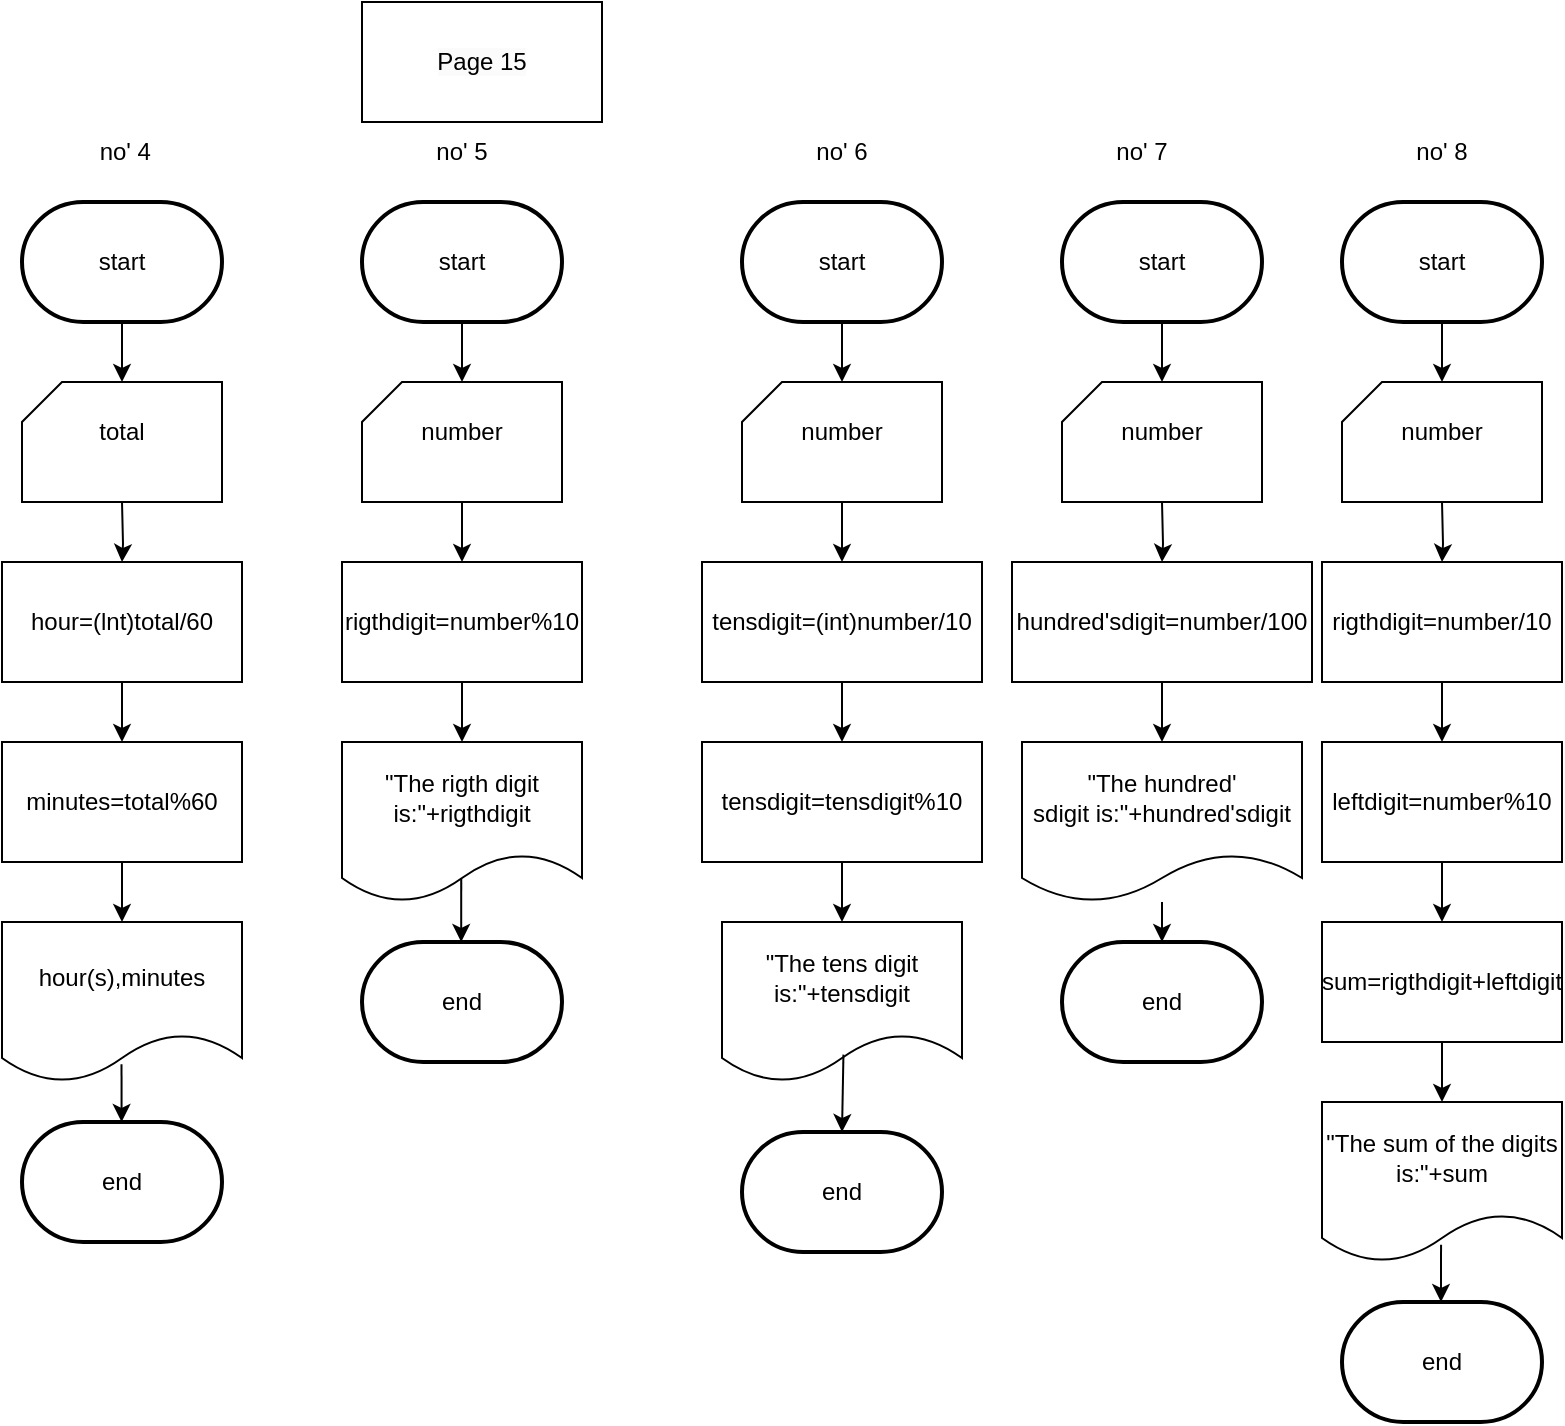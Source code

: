 <mxfile version="23.1.5" type="device" pages="6">
  <diagram name="‫עמוד-1‬" id="gSK7y3xk44y60k7ZnXll">
    <mxGraphModel dx="631" dy="436" grid="1" gridSize="10" guides="1" tooltips="1" connect="1" arrows="1" fold="1" page="1" pageScale="1" pageWidth="827" pageHeight="1169" math="0" shadow="0">
      <root>
        <mxCell id="0" />
        <mxCell id="1" parent="0" />
        <mxCell id="UC6PQEiXOxmdGx2X9BK4-1" value="start" style="strokeWidth=2;html=1;shape=mxgraph.flowchart.terminator;whiteSpace=wrap;" parent="1" vertex="1">
          <mxGeometry x="40" y="120" width="100" height="60" as="geometry" />
        </mxCell>
        <mxCell id="UC6PQEiXOxmdGx2X9BK4-2" value="" style="verticalLabelPosition=bottom;verticalAlign=top;html=1;shape=card;whiteSpace=wrap;size=20;arcSize=12;" parent="1" vertex="1">
          <mxGeometry x="40" y="210" width="100" height="60" as="geometry" />
        </mxCell>
        <mxCell id="UC6PQEiXOxmdGx2X9BK4-25" value="" style="edgeStyle=orthogonalEdgeStyle;rounded=0;orthogonalLoop=1;jettySize=auto;html=1;" parent="1" target="UC6PQEiXOxmdGx2X9BK4-5" edge="1">
          <mxGeometry relative="1" as="geometry">
            <mxPoint x="90" y="270" as="sourcePoint" />
          </mxGeometry>
        </mxCell>
        <mxCell id="UC6PQEiXOxmdGx2X9BK4-3" value="total" style="text;html=1;align=center;verticalAlign=middle;whiteSpace=wrap;rounded=0;" parent="1" vertex="1">
          <mxGeometry x="60" y="220" width="60" height="30" as="geometry" />
        </mxCell>
        <mxCell id="UC6PQEiXOxmdGx2X9BK4-4" style="edgeStyle=orthogonalEdgeStyle;rounded=0;orthogonalLoop=1;jettySize=auto;html=1;exitX=0.5;exitY=1;exitDx=0;exitDy=0;exitPerimeter=0;entryX=0.5;entryY=0;entryDx=0;entryDy=0;entryPerimeter=0;" parent="1" source="UC6PQEiXOxmdGx2X9BK4-1" target="UC6PQEiXOxmdGx2X9BK4-2" edge="1">
          <mxGeometry relative="1" as="geometry" />
        </mxCell>
        <mxCell id="UC6PQEiXOxmdGx2X9BK4-7" value="" style="edgeStyle=orthogonalEdgeStyle;rounded=0;orthogonalLoop=1;jettySize=auto;html=1;" parent="1" source="UC6PQEiXOxmdGx2X9BK4-5" target="UC6PQEiXOxmdGx2X9BK4-6" edge="1">
          <mxGeometry relative="1" as="geometry" />
        </mxCell>
        <mxCell id="UC6PQEiXOxmdGx2X9BK4-5" value="hour=(lnt)total/60" style="rounded=0;whiteSpace=wrap;html=1;" parent="1" vertex="1">
          <mxGeometry x="30" y="300" width="120" height="60" as="geometry" />
        </mxCell>
        <mxCell id="UC6PQEiXOxmdGx2X9BK4-9" value="" style="edgeStyle=orthogonalEdgeStyle;rounded=0;orthogonalLoop=1;jettySize=auto;html=1;" parent="1" source="UC6PQEiXOxmdGx2X9BK4-6" target="UC6PQEiXOxmdGx2X9BK4-8" edge="1">
          <mxGeometry relative="1" as="geometry" />
        </mxCell>
        <mxCell id="UC6PQEiXOxmdGx2X9BK4-6" value="minutes=total%60" style="whiteSpace=wrap;html=1;rounded=0;" parent="1" vertex="1">
          <mxGeometry x="30" y="390" width="120" height="60" as="geometry" />
        </mxCell>
        <mxCell id="UC6PQEiXOxmdGx2X9BK4-11" value="" style="edgeStyle=orthogonalEdgeStyle;rounded=0;orthogonalLoop=1;jettySize=auto;html=1;exitX=0.498;exitY=0.889;exitDx=0;exitDy=0;exitPerimeter=0;" parent="1" source="UC6PQEiXOxmdGx2X9BK4-8" target="UC6PQEiXOxmdGx2X9BK4-10" edge="1">
          <mxGeometry relative="1" as="geometry">
            <mxPoint x="90" y="560" as="sourcePoint" />
          </mxGeometry>
        </mxCell>
        <mxCell id="UC6PQEiXOxmdGx2X9BK4-8" value="hour(s),minutes" style="shape=document;whiteSpace=wrap;html=1;boundedLbl=1;rounded=0;" parent="1" vertex="1">
          <mxGeometry x="30" y="480" width="120" height="80" as="geometry" />
        </mxCell>
        <mxCell id="UC6PQEiXOxmdGx2X9BK4-10" value="end" style="strokeWidth=2;html=1;shape=mxgraph.flowchart.terminator;whiteSpace=wrap;" parent="1" vertex="1">
          <mxGeometry x="40" y="580" width="100" height="60" as="geometry" />
        </mxCell>
        <mxCell id="UC6PQEiXOxmdGx2X9BK4-13" style="edgeStyle=orthogonalEdgeStyle;rounded=0;orthogonalLoop=1;jettySize=auto;html=1;exitX=1;exitY=0.5;exitDx=0;exitDy=0;" parent="1" source="UC6PQEiXOxmdGx2X9BK4-12" edge="1">
          <mxGeometry relative="1" as="geometry">
            <mxPoint x="140" y="95" as="targetPoint" />
          </mxGeometry>
        </mxCell>
        <mxCell id="UC6PQEiXOxmdGx2X9BK4-12" value="&amp;nbsp;no&#39; 4" style="text;html=1;align=center;verticalAlign=middle;whiteSpace=wrap;rounded=0;" parent="1" vertex="1">
          <mxGeometry x="40" y="80" width="100" height="30" as="geometry" />
        </mxCell>
        <mxCell id="UC6PQEiXOxmdGx2X9BK4-15" value="" style="whiteSpace=wrap;html=1;" parent="1" vertex="1">
          <mxGeometry x="210" y="20" width="120" height="60" as="geometry" />
        </mxCell>
        <mxCell id="UC6PQEiXOxmdGx2X9BK4-17" value="&lt;br&gt;&lt;span style=&quot;color: rgb(0, 0, 0); font-family: Helvetica; font-size: 12px; font-style: normal; font-variant-ligatures: normal; font-variant-caps: normal; font-weight: 400; letter-spacing: normal; orphans: 2; text-align: center; text-indent: 0px; text-transform: none; widows: 2; word-spacing: 0px; -webkit-text-stroke-width: 0px; background-color: rgb(251, 251, 251); text-decoration-thickness: initial; text-decoration-style: initial; text-decoration-color: initial; float: none; display: inline !important;&quot;&gt;Page 15&lt;/span&gt;&lt;div&gt;&lt;br&gt;&lt;/div&gt;" style="text;html=1;align=center;verticalAlign=middle;whiteSpace=wrap;rounded=0;" parent="1" vertex="1">
          <mxGeometry x="240" y="35" width="60" height="30" as="geometry" />
        </mxCell>
        <mxCell id="UC6PQEiXOxmdGx2X9BK4-23" value="" style="edgeStyle=orthogonalEdgeStyle;rounded=0;orthogonalLoop=1;jettySize=auto;html=1;" parent="1" source="UC6PQEiXOxmdGx2X9BK4-18" target="UC6PQEiXOxmdGx2X9BK4-21" edge="1">
          <mxGeometry relative="1" as="geometry" />
        </mxCell>
        <mxCell id="UC6PQEiXOxmdGx2X9BK4-18" value="start" style="strokeWidth=2;html=1;shape=mxgraph.flowchart.terminator;whiteSpace=wrap;" parent="1" vertex="1">
          <mxGeometry x="210" y="120" width="100" height="60" as="geometry" />
        </mxCell>
        <mxCell id="UC6PQEiXOxmdGx2X9BK4-19" value="no&#39; 5" style="text;html=1;align=center;verticalAlign=middle;whiteSpace=wrap;rounded=0;" parent="1" vertex="1">
          <mxGeometry x="230" y="80" width="60" height="30" as="geometry" />
        </mxCell>
        <mxCell id="UC6PQEiXOxmdGx2X9BK4-35" value="" style="edgeStyle=orthogonalEdgeStyle;rounded=0;orthogonalLoop=1;jettySize=auto;html=1;" parent="1" source="UC6PQEiXOxmdGx2X9BK4-21" target="UC6PQEiXOxmdGx2X9BK4-26" edge="1">
          <mxGeometry relative="1" as="geometry" />
        </mxCell>
        <mxCell id="UC6PQEiXOxmdGx2X9BK4-21" value="" style="verticalLabelPosition=bottom;verticalAlign=top;html=1;shape=card;whiteSpace=wrap;size=20;arcSize=12;" parent="1" vertex="1">
          <mxGeometry x="210" y="210" width="100" height="60" as="geometry" />
        </mxCell>
        <mxCell id="UC6PQEiXOxmdGx2X9BK4-24" value="number" style="text;html=1;align=center;verticalAlign=middle;whiteSpace=wrap;rounded=0;" parent="1" vertex="1">
          <mxGeometry x="230" y="220" width="60" height="30" as="geometry" />
        </mxCell>
        <mxCell id="UC6PQEiXOxmdGx2X9BK4-28" value="" style="edgeStyle=orthogonalEdgeStyle;rounded=0;orthogonalLoop=1;jettySize=auto;html=1;" parent="1" source="UC6PQEiXOxmdGx2X9BK4-26" target="UC6PQEiXOxmdGx2X9BK4-27" edge="1">
          <mxGeometry relative="1" as="geometry" />
        </mxCell>
        <mxCell id="UC6PQEiXOxmdGx2X9BK4-26" value="rigthdigit=number%10" style="rounded=0;whiteSpace=wrap;html=1;" parent="1" vertex="1">
          <mxGeometry x="200" y="300" width="120" height="60" as="geometry" />
        </mxCell>
        <mxCell id="UC6PQEiXOxmdGx2X9BK4-30" value="" style="edgeStyle=orthogonalEdgeStyle;rounded=0;orthogonalLoop=1;jettySize=auto;html=1;exitX=0.497;exitY=0.928;exitDx=0;exitDy=0;exitPerimeter=0;" parent="1" source="UC6PQEiXOxmdGx2X9BK4-27" target="UC6PQEiXOxmdGx2X9BK4-29" edge="1">
          <mxGeometry relative="1" as="geometry">
            <Array as="points">
              <mxPoint x="260" y="450" />
              <mxPoint x="260" y="450" />
            </Array>
          </mxGeometry>
        </mxCell>
        <mxCell id="UC6PQEiXOxmdGx2X9BK4-27" value="&quot;The rigth digit is:&quot;+rigthdigit" style="shape=document;whiteSpace=wrap;html=1;boundedLbl=1;rounded=0;" parent="1" vertex="1">
          <mxGeometry x="200" y="390" width="120" height="80" as="geometry" />
        </mxCell>
        <mxCell id="UC6PQEiXOxmdGx2X9BK4-29" value="end" style="strokeWidth=2;html=1;shape=mxgraph.flowchart.terminator;whiteSpace=wrap;" parent="1" vertex="1">
          <mxGeometry x="210" y="490" width="100" height="60" as="geometry" />
        </mxCell>
        <mxCell id="UC6PQEiXOxmdGx2X9BK4-31" value="no&#39; 6" style="text;html=1;align=center;verticalAlign=middle;whiteSpace=wrap;rounded=0;" parent="1" vertex="1">
          <mxGeometry x="420" y="80" width="60" height="30" as="geometry" />
        </mxCell>
        <mxCell id="UC6PQEiXOxmdGx2X9BK4-50" value="" style="edgeStyle=orthogonalEdgeStyle;rounded=0;orthogonalLoop=1;jettySize=auto;html=1;entryX=0.5;entryY=0;entryDx=0;entryDy=0;entryPerimeter=0;" parent="1" source="UC6PQEiXOxmdGx2X9BK4-32" target="UC6PQEiXOxmdGx2X9BK4-33" edge="1">
          <mxGeometry relative="1" as="geometry" />
        </mxCell>
        <mxCell id="UC6PQEiXOxmdGx2X9BK4-32" value="start" style="strokeWidth=2;html=1;shape=mxgraph.flowchart.terminator;whiteSpace=wrap;" parent="1" vertex="1">
          <mxGeometry x="400" y="120" width="100" height="60" as="geometry" />
        </mxCell>
        <mxCell id="UC6PQEiXOxmdGx2X9BK4-33" value="" style="verticalLabelPosition=bottom;verticalAlign=top;html=1;shape=card;whiteSpace=wrap;size=20;arcSize=12;" parent="1" vertex="1">
          <mxGeometry x="400" y="210" width="100" height="60" as="geometry" />
        </mxCell>
        <mxCell id="UC6PQEiXOxmdGx2X9BK4-34" value="number" style="text;html=1;align=center;verticalAlign=middle;whiteSpace=wrap;rounded=0;" parent="1" vertex="1">
          <mxGeometry x="420" y="220" width="60" height="30" as="geometry" />
        </mxCell>
        <mxCell id="UC6PQEiXOxmdGx2X9BK4-48" value="" style="edgeStyle=orthogonalEdgeStyle;rounded=0;orthogonalLoop=1;jettySize=auto;html=1;" parent="1" source="UC6PQEiXOxmdGx2X9BK4-36" target="UC6PQEiXOxmdGx2X9BK4-47" edge="1">
          <mxGeometry relative="1" as="geometry" />
        </mxCell>
        <mxCell id="UC6PQEiXOxmdGx2X9BK4-36" value="tensdigit=(int)number/10" style="rounded=0;whiteSpace=wrap;html=1;" parent="1" vertex="1">
          <mxGeometry x="380" y="300" width="140" height="60" as="geometry" />
        </mxCell>
        <mxCell id="UC6PQEiXOxmdGx2X9BK4-38" value="&quot;The tens digit is:&quot;+tensdigit" style="shape=document;whiteSpace=wrap;html=1;boundedLbl=1;" parent="1" vertex="1">
          <mxGeometry x="390" y="480" width="120" height="80" as="geometry" />
        </mxCell>
        <mxCell id="UC6PQEiXOxmdGx2X9BK4-39" value="end" style="strokeWidth=2;html=1;shape=mxgraph.flowchart.terminator;whiteSpace=wrap;" parent="1" vertex="1">
          <mxGeometry x="400" y="585" width="100" height="60" as="geometry" />
        </mxCell>
        <mxCell id="UC6PQEiXOxmdGx2X9BK4-45" value="" style="endArrow=classic;html=1;rounded=0;" parent="1" source="UC6PQEiXOxmdGx2X9BK4-33" target="UC6PQEiXOxmdGx2X9BK4-36" edge="1">
          <mxGeometry width="50" height="50" relative="1" as="geometry">
            <mxPoint x="420" y="360" as="sourcePoint" />
            <mxPoint x="470" y="310" as="targetPoint" />
          </mxGeometry>
        </mxCell>
        <mxCell id="UC6PQEiXOxmdGx2X9BK4-60" value="" style="edgeStyle=orthogonalEdgeStyle;rounded=0;orthogonalLoop=1;jettySize=auto;html=1;" parent="1" source="UC6PQEiXOxmdGx2X9BK4-47" target="UC6PQEiXOxmdGx2X9BK4-38" edge="1">
          <mxGeometry relative="1" as="geometry" />
        </mxCell>
        <mxCell id="UC6PQEiXOxmdGx2X9BK4-47" value="tensdigit=tensdigit%10" style="rounded=0;whiteSpace=wrap;html=1;" parent="1" vertex="1">
          <mxGeometry x="380" y="390" width="140" height="60" as="geometry" />
        </mxCell>
        <mxCell id="UC6PQEiXOxmdGx2X9BK4-49" value="no&#39; 7" style="text;html=1;align=center;verticalAlign=middle;whiteSpace=wrap;rounded=0;" parent="1" vertex="1">
          <mxGeometry x="570" y="80" width="60" height="30" as="geometry" />
        </mxCell>
        <mxCell id="UC6PQEiXOxmdGx2X9BK4-53" value="" style="edgeStyle=orthogonalEdgeStyle;rounded=0;orthogonalLoop=1;jettySize=auto;html=1;" parent="1" source="UC6PQEiXOxmdGx2X9BK4-51" target="UC6PQEiXOxmdGx2X9BK4-52" edge="1">
          <mxGeometry relative="1" as="geometry" />
        </mxCell>
        <mxCell id="UC6PQEiXOxmdGx2X9BK4-51" value="start" style="strokeWidth=2;html=1;shape=mxgraph.flowchart.terminator;whiteSpace=wrap;" parent="1" vertex="1">
          <mxGeometry x="560" y="120" width="100" height="60" as="geometry" />
        </mxCell>
        <mxCell id="UC6PQEiXOxmdGx2X9BK4-52" value="" style="verticalLabelPosition=bottom;verticalAlign=top;html=1;shape=card;whiteSpace=wrap;size=20;arcSize=12;" parent="1" vertex="1">
          <mxGeometry x="560" y="210" width="100" height="60" as="geometry" />
        </mxCell>
        <mxCell id="UC6PQEiXOxmdGx2X9BK4-56" value="" style="edgeStyle=orthogonalEdgeStyle;rounded=0;orthogonalLoop=1;jettySize=auto;html=1;" parent="1" target="UC6PQEiXOxmdGx2X9BK4-55" edge="1">
          <mxGeometry relative="1" as="geometry">
            <mxPoint x="610" y="270" as="sourcePoint" />
          </mxGeometry>
        </mxCell>
        <mxCell id="UC6PQEiXOxmdGx2X9BK4-54" value="number" style="text;html=1;align=center;verticalAlign=middle;whiteSpace=wrap;rounded=0;" parent="1" vertex="1">
          <mxGeometry x="580" y="220" width="60" height="30" as="geometry" />
        </mxCell>
        <mxCell id="UC6PQEiXOxmdGx2X9BK4-68" value="" style="edgeStyle=orthogonalEdgeStyle;rounded=0;orthogonalLoop=1;jettySize=auto;html=1;" parent="1" source="UC6PQEiXOxmdGx2X9BK4-55" target="UC6PQEiXOxmdGx2X9BK4-61" edge="1">
          <mxGeometry relative="1" as="geometry" />
        </mxCell>
        <mxCell id="UC6PQEiXOxmdGx2X9BK4-55" value="hundred&#39;sdigit=number/100" style="rounded=0;whiteSpace=wrap;html=1;" parent="1" vertex="1">
          <mxGeometry x="535" y="300" width="150" height="60" as="geometry" />
        </mxCell>
        <mxCell id="UC6PQEiXOxmdGx2X9BK4-61" value="&quot;The hundred&#39; sdigit&amp;nbsp;is:&quot;+hundred&#39;sdigit" style="shape=document;whiteSpace=wrap;html=1;boundedLbl=1;" parent="1" vertex="1">
          <mxGeometry x="540" y="390" width="140" height="80" as="geometry" />
        </mxCell>
        <mxCell id="UC6PQEiXOxmdGx2X9BK4-65" value="" style="endArrow=classic;html=1;rounded=0;entryX=0.5;entryY=0;entryDx=0;entryDy=0;entryPerimeter=0;exitX=0.506;exitY=0.829;exitDx=0;exitDy=0;exitPerimeter=0;" parent="1" source="UC6PQEiXOxmdGx2X9BK4-38" target="UC6PQEiXOxmdGx2X9BK4-39" edge="1">
          <mxGeometry width="50" height="50" relative="1" as="geometry">
            <mxPoint x="420" y="450" as="sourcePoint" />
            <mxPoint x="470" y="400" as="targetPoint" />
          </mxGeometry>
        </mxCell>
        <mxCell id="UC6PQEiXOxmdGx2X9BK4-67" value="" style="endArrow=classic;html=1;rounded=0;" parent="1" target="UC6PQEiXOxmdGx2X9BK4-64" edge="1">
          <mxGeometry width="50" height="50" relative="1" as="geometry">
            <mxPoint x="610" y="470" as="sourcePoint" />
            <mxPoint x="618" y="590" as="targetPoint" />
          </mxGeometry>
        </mxCell>
        <mxCell id="UC6PQEiXOxmdGx2X9BK4-64" value="end" style="strokeWidth=2;html=1;shape=mxgraph.flowchart.terminator;whiteSpace=wrap;" parent="1" vertex="1">
          <mxGeometry x="560" y="490" width="100" height="60" as="geometry" />
        </mxCell>
        <mxCell id="UC6PQEiXOxmdGx2X9BK4-69" value="no&#39; 8" style="text;html=1;align=center;verticalAlign=middle;whiteSpace=wrap;rounded=0;" parent="1" vertex="1">
          <mxGeometry x="720" y="80" width="60" height="30" as="geometry" />
        </mxCell>
        <mxCell id="UC6PQEiXOxmdGx2X9BK4-72" value="" style="edgeStyle=orthogonalEdgeStyle;rounded=0;orthogonalLoop=1;jettySize=auto;html=1;" parent="1" source="UC6PQEiXOxmdGx2X9BK4-70" target="UC6PQEiXOxmdGx2X9BK4-71" edge="1">
          <mxGeometry relative="1" as="geometry" />
        </mxCell>
        <mxCell id="UC6PQEiXOxmdGx2X9BK4-70" value="start" style="strokeWidth=2;html=1;shape=mxgraph.flowchart.terminator;whiteSpace=wrap;" parent="1" vertex="1">
          <mxGeometry x="700" y="120" width="100" height="60" as="geometry" />
        </mxCell>
        <mxCell id="UC6PQEiXOxmdGx2X9BK4-71" value="" style="verticalLabelPosition=bottom;verticalAlign=top;html=1;shape=card;whiteSpace=wrap;size=20;arcSize=12;" parent="1" vertex="1">
          <mxGeometry x="700" y="210" width="100" height="60" as="geometry" />
        </mxCell>
        <mxCell id="UC6PQEiXOxmdGx2X9BK4-76" value="" style="edgeStyle=orthogonalEdgeStyle;rounded=0;orthogonalLoop=1;jettySize=auto;html=1;" parent="1" target="UC6PQEiXOxmdGx2X9BK4-75" edge="1">
          <mxGeometry relative="1" as="geometry">
            <mxPoint x="750" y="270" as="sourcePoint" />
          </mxGeometry>
        </mxCell>
        <mxCell id="UC6PQEiXOxmdGx2X9BK4-74" value="number" style="text;html=1;align=center;verticalAlign=middle;whiteSpace=wrap;rounded=0;" parent="1" vertex="1">
          <mxGeometry x="720" y="220" width="60" height="30" as="geometry" />
        </mxCell>
        <mxCell id="UC6PQEiXOxmdGx2X9BK4-79" value="" style="edgeStyle=orthogonalEdgeStyle;rounded=0;orthogonalLoop=1;jettySize=auto;html=1;" parent="1" source="UC6PQEiXOxmdGx2X9BK4-75" target="UC6PQEiXOxmdGx2X9BK4-78" edge="1">
          <mxGeometry relative="1" as="geometry" />
        </mxCell>
        <mxCell id="UC6PQEiXOxmdGx2X9BK4-75" value="rigthdigit=number/10" style="rounded=0;whiteSpace=wrap;html=1;" parent="1" vertex="1">
          <mxGeometry x="690" y="300" width="120" height="60" as="geometry" />
        </mxCell>
        <mxCell id="UC6PQEiXOxmdGx2X9BK4-83" value="" style="edgeStyle=orthogonalEdgeStyle;rounded=0;orthogonalLoop=1;jettySize=auto;html=1;" parent="1" source="UC6PQEiXOxmdGx2X9BK4-78" target="UC6PQEiXOxmdGx2X9BK4-82" edge="1">
          <mxGeometry relative="1" as="geometry" />
        </mxCell>
        <mxCell id="UC6PQEiXOxmdGx2X9BK4-78" value="leftdigit=number%10" style="rounded=0;whiteSpace=wrap;html=1;" parent="1" vertex="1">
          <mxGeometry x="690" y="390" width="120" height="60" as="geometry" />
        </mxCell>
        <mxCell id="UC6PQEiXOxmdGx2X9BK4-90" value="" style="edgeStyle=orthogonalEdgeStyle;rounded=0;orthogonalLoop=1;jettySize=auto;html=1;" parent="1" source="UC6PQEiXOxmdGx2X9BK4-82" target="UC6PQEiXOxmdGx2X9BK4-84" edge="1">
          <mxGeometry relative="1" as="geometry" />
        </mxCell>
        <mxCell id="UC6PQEiXOxmdGx2X9BK4-82" value="sum=rigthdigit+leftdigit" style="rounded=0;whiteSpace=wrap;html=1;" parent="1" vertex="1">
          <mxGeometry x="690" y="480" width="120" height="60" as="geometry" />
        </mxCell>
        <mxCell id="UC6PQEiXOxmdGx2X9BK4-89" value="" style="edgeStyle=orthogonalEdgeStyle;rounded=0;orthogonalLoop=1;jettySize=auto;html=1;exitX=0.496;exitY=0.892;exitDx=0;exitDy=0;exitPerimeter=0;" parent="1" source="UC6PQEiXOxmdGx2X9BK4-84" target="UC6PQEiXOxmdGx2X9BK4-85" edge="1">
          <mxGeometry relative="1" as="geometry" />
        </mxCell>
        <mxCell id="UC6PQEiXOxmdGx2X9BK4-84" value="&quot;The sum of the digits is:&quot;+sum" style="shape=document;whiteSpace=wrap;html=1;boundedLbl=1;" parent="1" vertex="1">
          <mxGeometry x="690" y="570" width="120" height="80" as="geometry" />
        </mxCell>
        <mxCell id="UC6PQEiXOxmdGx2X9BK4-85" value="end" style="strokeWidth=2;html=1;shape=mxgraph.flowchart.terminator;whiteSpace=wrap;" parent="1" vertex="1">
          <mxGeometry x="700" y="670" width="100" height="60" as="geometry" />
        </mxCell>
      </root>
    </mxGraphModel>
  </diagram>
  <diagram id="cO22FD-T9TRAKuSyPNIp" name="‫עמוד-2‬">
    <mxGraphModel dx="631" dy="436" grid="1" gridSize="10" guides="1" tooltips="1" connect="1" arrows="1" fold="1" page="1" pageScale="1" pageWidth="827" pageHeight="1169" math="0" shadow="0">
      <root>
        <mxCell id="0" />
        <mxCell id="1" parent="0" />
        <mxCell id="a1W82pjM2nbJZy1FHBOn-1" value="Page 18" style="text;html=1;align=center;verticalAlign=middle;whiteSpace=wrap;rounded=0;" parent="1" vertex="1">
          <mxGeometry x="414" y="20" width="60" height="30" as="geometry" />
        </mxCell>
        <mxCell id="a1W82pjM2nbJZy1FHBOn-2" value="no&#39; 4" style="text;html=1;align=center;verticalAlign=middle;whiteSpace=wrap;rounded=0;" parent="1" vertex="1">
          <mxGeometry x="290" y="60" width="60" height="30" as="geometry" />
        </mxCell>
        <mxCell id="a1W82pjM2nbJZy1FHBOn-3" value="start" style="strokeWidth=2;html=1;shape=mxgraph.flowchart.terminator;whiteSpace=wrap;" parent="1" vertex="1">
          <mxGeometry x="270" y="100" width="100" height="60" as="geometry" />
        </mxCell>
        <mxCell id="a1W82pjM2nbJZy1FHBOn-4" value="" style="verticalLabelPosition=bottom;verticalAlign=top;html=1;shape=card;whiteSpace=wrap;size=20;arcSize=12;" parent="1" vertex="1">
          <mxGeometry x="270" y="180" width="100" height="60" as="geometry" />
        </mxCell>
        <mxCell id="a1W82pjM2nbJZy1FHBOn-29" value="" style="edgeStyle=orthogonalEdgeStyle;rounded=0;orthogonalLoop=1;jettySize=auto;html=1;" parent="1" source="a1W82pjM2nbJZy1FHBOn-5" target="a1W82pjM2nbJZy1FHBOn-6" edge="1">
          <mxGeometry relative="1" as="geometry" />
        </mxCell>
        <mxCell id="a1W82pjM2nbJZy1FHBOn-5" value="num1,num2" style="text;html=1;align=center;verticalAlign=middle;whiteSpace=wrap;rounded=0;" parent="1" vertex="1">
          <mxGeometry x="290" y="200" width="60" height="30" as="geometry" />
        </mxCell>
        <mxCell id="a1W82pjM2nbJZy1FHBOn-6" value="num1%num2==0" style="strokeWidth=2;html=1;shape=mxgraph.flowchart.decision;whiteSpace=wrap;" parent="1" vertex="1">
          <mxGeometry x="270" y="260" width="100" height="100" as="geometry" />
        </mxCell>
        <mxCell id="a1W82pjM2nbJZy1FHBOn-8" value="num2%num1=0" style="strokeWidth=2;html=1;shape=mxgraph.flowchart.decision;whiteSpace=wrap;" parent="1" vertex="1">
          <mxGeometry x="270" y="520" width="100" height="100" as="geometry" />
        </mxCell>
        <mxCell id="a1W82pjM2nbJZy1FHBOn-9" value="&quot;The first number is completely divisible by the secound&quot;" style="shape=document;whiteSpace=wrap;html=1;boundedLbl=1;" parent="1" vertex="1">
          <mxGeometry x="150" y="350" width="120" height="80" as="geometry" />
        </mxCell>
        <mxCell id="a1W82pjM2nbJZy1FHBOn-10" value="&quot;The secound number is completely divisible by the first&quot;" style="shape=document;whiteSpace=wrap;html=1;boundedLbl=1;" parent="1" vertex="1">
          <mxGeometry x="150" y="620" width="120" height="80" as="geometry" />
        </mxCell>
        <mxCell id="a1W82pjM2nbJZy1FHBOn-21" value="end" style="strokeWidth=2;html=1;shape=mxgraph.flowchart.terminator;whiteSpace=wrap;" parent="1" vertex="1">
          <mxGeometry x="270" y="780" width="100" height="60" as="geometry" />
        </mxCell>
        <mxCell id="a1W82pjM2nbJZy1FHBOn-27" value="" style="endArrow=classic;html=1;rounded=0;exitX=0;exitY=0.5;exitDx=0;exitDy=0;exitPerimeter=0;entryX=0.5;entryY=0;entryDx=0;entryDy=0;" parent="1" source="a1W82pjM2nbJZy1FHBOn-6" target="a1W82pjM2nbJZy1FHBOn-9" edge="1">
          <mxGeometry width="50" height="50" relative="1" as="geometry">
            <mxPoint x="330" y="500" as="sourcePoint" />
            <mxPoint x="380" y="450" as="targetPoint" />
            <Array as="points">
              <mxPoint x="210" y="310" />
            </Array>
          </mxGeometry>
        </mxCell>
        <mxCell id="a1W82pjM2nbJZy1FHBOn-28" value="" style="endArrow=classic;html=1;rounded=0;exitX=0.5;exitY=1;exitDx=0;exitDy=0;exitPerimeter=0;entryX=0.5;entryY=0;entryDx=0;entryDy=0;entryPerimeter=0;" parent="1" source="a1W82pjM2nbJZy1FHBOn-3" target="a1W82pjM2nbJZy1FHBOn-4" edge="1">
          <mxGeometry width="50" height="50" relative="1" as="geometry">
            <mxPoint x="330" y="330" as="sourcePoint" />
            <mxPoint x="380" y="280" as="targetPoint" />
          </mxGeometry>
        </mxCell>
        <mxCell id="a1W82pjM2nbJZy1FHBOn-37" value="" style="edgeStyle=orthogonalEdgeStyle;rounded=0;orthogonalLoop=1;jettySize=auto;html=1;" parent="1" source="a1W82pjM2nbJZy1FHBOn-34" target="a1W82pjM2nbJZy1FHBOn-8" edge="1">
          <mxGeometry relative="1" as="geometry" />
        </mxCell>
        <mxCell id="a1W82pjM2nbJZy1FHBOn-34" value="" style="verticalLabelPosition=bottom;verticalAlign=top;html=1;shape=mxgraph.flowchart.on-page_reference;" parent="1" vertex="1">
          <mxGeometry x="305" y="470" width="30" height="30" as="geometry" />
        </mxCell>
        <mxCell id="a1W82pjM2nbJZy1FHBOn-35" value="" style="endArrow=classic;html=1;rounded=0;exitX=0.517;exitY=0.845;exitDx=0;exitDy=0;exitPerimeter=0;entryX=0;entryY=0.5;entryDx=0;entryDy=0;entryPerimeter=0;" parent="1" source="a1W82pjM2nbJZy1FHBOn-9" target="a1W82pjM2nbJZy1FHBOn-34" edge="1">
          <mxGeometry width="50" height="50" relative="1" as="geometry">
            <mxPoint x="330" y="520" as="sourcePoint" />
            <mxPoint x="380" y="470" as="targetPoint" />
            <Array as="points">
              <mxPoint x="212" y="485" />
            </Array>
          </mxGeometry>
        </mxCell>
        <mxCell id="a1W82pjM2nbJZy1FHBOn-39" value="" style="endArrow=classic;html=1;rounded=0;exitX=0;exitY=0.5;exitDx=0;exitDy=0;exitPerimeter=0;entryX=0.5;entryY=0;entryDx=0;entryDy=0;" parent="1" source="a1W82pjM2nbJZy1FHBOn-8" target="a1W82pjM2nbJZy1FHBOn-10" edge="1">
          <mxGeometry width="50" height="50" relative="1" as="geometry">
            <mxPoint x="330" y="590" as="sourcePoint" />
            <mxPoint x="380" y="540" as="targetPoint" />
            <Array as="points">
              <mxPoint x="210" y="570" />
            </Array>
          </mxGeometry>
        </mxCell>
        <mxCell id="a1W82pjM2nbJZy1FHBOn-43" value="" style="edgeStyle=orthogonalEdgeStyle;rounded=0;orthogonalLoop=1;jettySize=auto;html=1;" parent="1" source="a1W82pjM2nbJZy1FHBOn-40" target="a1W82pjM2nbJZy1FHBOn-21" edge="1">
          <mxGeometry relative="1" as="geometry" />
        </mxCell>
        <mxCell id="a1W82pjM2nbJZy1FHBOn-40" value="" style="strokeWidth=2;html=1;shape=mxgraph.flowchart.start_2;whiteSpace=wrap;" parent="1" vertex="1">
          <mxGeometry x="305" y="730" width="30" height="30" as="geometry" />
        </mxCell>
        <mxCell id="a1W82pjM2nbJZy1FHBOn-41" value="" style="endArrow=classic;html=1;rounded=0;entryX=0;entryY=0.5;entryDx=0;entryDy=0;entryPerimeter=0;exitX=0.521;exitY=0.807;exitDx=0;exitDy=0;exitPerimeter=0;" parent="1" source="a1W82pjM2nbJZy1FHBOn-10" target="a1W82pjM2nbJZy1FHBOn-40" edge="1">
          <mxGeometry width="50" height="50" relative="1" as="geometry">
            <mxPoint x="330" y="660" as="sourcePoint" />
            <mxPoint x="380" y="610" as="targetPoint" />
            <Array as="points">
              <mxPoint x="213" y="745" />
            </Array>
          </mxGeometry>
        </mxCell>
        <mxCell id="a1W82pjM2nbJZy1FHBOn-50" value="&quot;The first number is not completely divisible by the secound&quot;" style="shape=document;whiteSpace=wrap;html=1;boundedLbl=1;" parent="1" vertex="1">
          <mxGeometry x="370" y="360" width="120" height="80" as="geometry" />
        </mxCell>
        <mxCell id="a1W82pjM2nbJZy1FHBOn-51" value="" style="endArrow=classic;html=1;rounded=0;exitX=1;exitY=0.5;exitDx=0;exitDy=0;exitPerimeter=0;entryX=0.559;entryY=0.016;entryDx=0;entryDy=0;entryPerimeter=0;" parent="1" source="a1W82pjM2nbJZy1FHBOn-6" target="a1W82pjM2nbJZy1FHBOn-50" edge="1">
          <mxGeometry width="50" height="50" relative="1" as="geometry">
            <mxPoint x="330" y="320" as="sourcePoint" />
            <mxPoint x="380" y="270" as="targetPoint" />
            <Array as="points">
              <mxPoint x="437" y="310" />
            </Array>
          </mxGeometry>
        </mxCell>
        <mxCell id="a1W82pjM2nbJZy1FHBOn-52" value="" style="endArrow=classic;html=1;rounded=0;exitX=0.581;exitY=0.834;exitDx=0;exitDy=0;exitPerimeter=0;entryX=1;entryY=0.5;entryDx=0;entryDy=0;entryPerimeter=0;" parent="1" source="a1W82pjM2nbJZy1FHBOn-50" target="a1W82pjM2nbJZy1FHBOn-34" edge="1">
          <mxGeometry width="50" height="50" relative="1" as="geometry">
            <mxPoint x="330" y="490" as="sourcePoint" />
            <mxPoint x="380" y="440" as="targetPoint" />
            <Array as="points">
              <mxPoint x="440" y="485" />
            </Array>
          </mxGeometry>
        </mxCell>
        <mxCell id="a1W82pjM2nbJZy1FHBOn-53" value="&quot;The secound number is not completely divisible by the first&quot;" style="shape=document;whiteSpace=wrap;html=1;boundedLbl=1;" parent="1" vertex="1">
          <mxGeometry x="384" y="620" width="120" height="80" as="geometry" />
        </mxCell>
        <mxCell id="a1W82pjM2nbJZy1FHBOn-54" value="" style="endArrow=classic;html=1;rounded=0;exitX=1;exitY=0.5;exitDx=0;exitDy=0;exitPerimeter=0;" parent="1" source="a1W82pjM2nbJZy1FHBOn-8" edge="1">
          <mxGeometry width="50" height="50" relative="1" as="geometry">
            <mxPoint x="330" y="590" as="sourcePoint" />
            <mxPoint x="440" y="620" as="targetPoint" />
            <Array as="points">
              <mxPoint x="440" y="570" />
            </Array>
          </mxGeometry>
        </mxCell>
        <mxCell id="a1W82pjM2nbJZy1FHBOn-55" value="" style="endArrow=classic;html=1;rounded=0;exitX=0.501;exitY=0.867;exitDx=0;exitDy=0;exitPerimeter=0;entryX=1;entryY=0.5;entryDx=0;entryDy=0;entryPerimeter=0;" parent="1" source="a1W82pjM2nbJZy1FHBOn-53" target="a1W82pjM2nbJZy1FHBOn-40" edge="1">
          <mxGeometry width="50" height="50" relative="1" as="geometry">
            <mxPoint x="330" y="720" as="sourcePoint" />
            <mxPoint x="380" y="670" as="targetPoint" />
            <Array as="points">
              <mxPoint x="444" y="745" />
            </Array>
          </mxGeometry>
        </mxCell>
      </root>
    </mxGraphModel>
  </diagram>
  <diagram id="OuI26zawIk3B8lDwjxq-" name="‫עמוד-3‬">
    <mxGraphModel dx="631" dy="436" grid="1" gridSize="10" guides="1" tooltips="1" connect="1" arrows="1" fold="1" page="1" pageScale="1" pageWidth="827" pageHeight="1169" math="0" shadow="0">
      <root>
        <mxCell id="0" />
        <mxCell id="1" parent="0" />
        <mxCell id="QMAMlbY14bxNAnTaf0AI-1" value="Page no&#39; 18" style="text;html=1;align=center;verticalAlign=middle;whiteSpace=wrap;rounded=0;" parent="1" vertex="1">
          <mxGeometry x="380" y="50" width="70" height="30" as="geometry" />
        </mxCell>
        <mxCell id="QMAMlbY14bxNAnTaf0AI-20" value="6" style="text;html=1;align=center;verticalAlign=middle;whiteSpace=wrap;rounded=0;" parent="1" vertex="1">
          <mxGeometry x="490" y="90" width="60" height="30" as="geometry" />
        </mxCell>
        <mxCell id="QMAMlbY14bxNAnTaf0AI-41" value="" style="edgeStyle=orthogonalEdgeStyle;rounded=0;orthogonalLoop=1;jettySize=auto;html=1;" parent="1" source="QMAMlbY14bxNAnTaf0AI-21" target="QMAMlbY14bxNAnTaf0AI-23" edge="1">
          <mxGeometry relative="1" as="geometry" />
        </mxCell>
        <mxCell id="QMAMlbY14bxNAnTaf0AI-21" value="start" style="strokeWidth=2;html=1;shape=mxgraph.flowchart.terminator;whiteSpace=wrap;" parent="1" vertex="1">
          <mxGeometry x="470" y="130" width="100" height="60" as="geometry" />
        </mxCell>
        <mxCell id="QMAMlbY14bxNAnTaf0AI-22" value="" style="verticalLabelPosition=bottom;verticalAlign=top;html=1;shape=card;whiteSpace=wrap;size=20;arcSize=12;" parent="1" vertex="1">
          <mxGeometry x="470" y="220" width="100" height="60" as="geometry" />
        </mxCell>
        <mxCell id="QMAMlbY14bxNAnTaf0AI-40" value="" style="edgeStyle=orthogonalEdgeStyle;rounded=0;orthogonalLoop=1;jettySize=auto;html=1;" parent="1" target="QMAMlbY14bxNAnTaf0AI-25" edge="1">
          <mxGeometry relative="1" as="geometry">
            <mxPoint x="520" y="280" as="sourcePoint" />
          </mxGeometry>
        </mxCell>
        <mxCell id="QMAMlbY14bxNAnTaf0AI-23" value="name,salary" style="text;html=1;align=center;verticalAlign=middle;whiteSpace=wrap;rounded=0;" parent="1" vertex="1">
          <mxGeometry x="490" y="235" width="60" height="30" as="geometry" />
        </mxCell>
        <mxCell id="QMAMlbY14bxNAnTaf0AI-25" value="salary*1.1&amp;gt;6000" style="strokeWidth=2;html=1;shape=mxgraph.flowchart.decision;whiteSpace=wrap;" parent="1" vertex="1">
          <mxGeometry x="470" y="310" width="100" height="100" as="geometry" />
        </mxCell>
        <mxCell id="QMAMlbY14bxNAnTaf0AI-26" value="&quot;The new selary of &quot;+name+&quot; is&quot;+newsalary&amp;nbsp;" style="shape=document;whiteSpace=wrap;html=1;boundedLbl=1;" parent="1" vertex="1">
          <mxGeometry x="375" y="500" width="120" height="80" as="geometry" />
        </mxCell>
        <mxCell id="QMAMlbY14bxNAnTaf0AI-27" value="&quot;The new selary of &quot;+name+&quot; is&quot;+newsalary&amp;nbsp;" style="shape=document;whiteSpace=wrap;html=1;boundedLbl=1;" parent="1" vertex="1">
          <mxGeometry x="550" y="500" width="120" height="80" as="geometry" />
        </mxCell>
        <mxCell id="QMAMlbY14bxNAnTaf0AI-33" value="" style="edgeStyle=orthogonalEdgeStyle;rounded=0;orthogonalLoop=1;jettySize=auto;html=1;" parent="1" source="QMAMlbY14bxNAnTaf0AI-28" target="QMAMlbY14bxNAnTaf0AI-26" edge="1">
          <mxGeometry relative="1" as="geometry" />
        </mxCell>
        <mxCell id="QMAMlbY14bxNAnTaf0AI-28" value="newsalary=salary*1.05" style="rounded=0;whiteSpace=wrap;html=1;" parent="1" vertex="1">
          <mxGeometry x="370" y="420" width="130" height="60" as="geometry" />
        </mxCell>
        <mxCell id="QMAMlbY14bxNAnTaf0AI-34" value="" style="edgeStyle=orthogonalEdgeStyle;rounded=0;orthogonalLoop=1;jettySize=auto;html=1;" parent="1" source="QMAMlbY14bxNAnTaf0AI-29" target="QMAMlbY14bxNAnTaf0AI-27" edge="1">
          <mxGeometry relative="1" as="geometry" />
        </mxCell>
        <mxCell id="QMAMlbY14bxNAnTaf0AI-29" value="newsalary=salary*1.1" style="rounded=0;whiteSpace=wrap;html=1;" parent="1" vertex="1">
          <mxGeometry x="545" y="420" width="130" height="60" as="geometry" />
        </mxCell>
        <mxCell id="QMAMlbY14bxNAnTaf0AI-30" value="" style="verticalLabelPosition=bottom;verticalAlign=top;html=1;shape=mxgraph.flowchart.on-page_reference;" parent="1" vertex="1">
          <mxGeometry x="510" y="610" width="35" height="30" as="geometry" />
        </mxCell>
        <mxCell id="QMAMlbY14bxNAnTaf0AI-31" value="" style="endArrow=classic;html=1;rounded=0;exitX=0;exitY=0.5;exitDx=0;exitDy=0;exitPerimeter=0;entryX=0.5;entryY=0;entryDx=0;entryDy=0;" parent="1" source="QMAMlbY14bxNAnTaf0AI-25" target="QMAMlbY14bxNAnTaf0AI-28" edge="1">
          <mxGeometry width="50" height="50" relative="1" as="geometry">
            <mxPoint x="300" y="520" as="sourcePoint" />
            <mxPoint x="350" y="470" as="targetPoint" />
            <Array as="points">
              <mxPoint x="435" y="360" />
            </Array>
          </mxGeometry>
        </mxCell>
        <mxCell id="QMAMlbY14bxNAnTaf0AI-32" value="" style="endArrow=classic;html=1;rounded=0;exitX=1;exitY=0.5;exitDx=0;exitDy=0;exitPerimeter=0;entryX=0.5;entryY=0;entryDx=0;entryDy=0;" parent="1" source="QMAMlbY14bxNAnTaf0AI-25" target="QMAMlbY14bxNAnTaf0AI-29" edge="1">
          <mxGeometry width="50" height="50" relative="1" as="geometry">
            <mxPoint x="300" y="520" as="sourcePoint" />
            <mxPoint x="350" y="470" as="targetPoint" />
            <Array as="points">
              <mxPoint x="610" y="360" />
            </Array>
          </mxGeometry>
        </mxCell>
        <mxCell id="QMAMlbY14bxNAnTaf0AI-35" value="" style="endArrow=classic;html=1;rounded=0;exitX=0.54;exitY=0.824;exitDx=0;exitDy=0;exitPerimeter=0;entryX=0;entryY=0.5;entryDx=0;entryDy=0;entryPerimeter=0;" parent="1" source="QMAMlbY14bxNAnTaf0AI-26" target="QMAMlbY14bxNAnTaf0AI-30" edge="1">
          <mxGeometry width="50" height="50" relative="1" as="geometry">
            <mxPoint x="300" y="520" as="sourcePoint" />
            <mxPoint x="350" y="470" as="targetPoint" />
            <Array as="points">
              <mxPoint x="440" y="625" />
            </Array>
          </mxGeometry>
        </mxCell>
        <mxCell id="QMAMlbY14bxNAnTaf0AI-37" value="" style="endArrow=classic;html=1;rounded=0;exitX=0.55;exitY=0.824;exitDx=0;exitDy=0;exitPerimeter=0;entryX=1;entryY=0.5;entryDx=0;entryDy=0;entryPerimeter=0;" parent="1" source="QMAMlbY14bxNAnTaf0AI-27" target="QMAMlbY14bxNAnTaf0AI-30" edge="1">
          <mxGeometry width="50" height="50" relative="1" as="geometry">
            <mxPoint x="300" y="520" as="sourcePoint" />
            <mxPoint x="350" y="470" as="targetPoint" />
            <Array as="points">
              <mxPoint x="616" y="625" />
            </Array>
          </mxGeometry>
        </mxCell>
        <mxCell id="QMAMlbY14bxNAnTaf0AI-38" value="end" style="strokeWidth=2;html=1;shape=mxgraph.flowchart.terminator;whiteSpace=wrap;" parent="1" vertex="1">
          <mxGeometry x="477.5" y="660" width="100" height="60" as="geometry" />
        </mxCell>
        <mxCell id="QMAMlbY14bxNAnTaf0AI-39" value="" style="endArrow=classic;html=1;rounded=0;exitX=0.5;exitY=1;exitDx=0;exitDy=0;exitPerimeter=0;entryX=0.5;entryY=0;entryDx=0;entryDy=0;entryPerimeter=0;" parent="1" source="QMAMlbY14bxNAnTaf0AI-30" target="QMAMlbY14bxNAnTaf0AI-38" edge="1">
          <mxGeometry width="50" height="50" relative="1" as="geometry">
            <mxPoint x="300" y="620" as="sourcePoint" />
            <mxPoint x="350" y="570" as="targetPoint" />
          </mxGeometry>
        </mxCell>
        <mxCell id="QMAMlbY14bxNAnTaf0AI-2" value="5" style="text;html=1;align=center;verticalAlign=middle;whiteSpace=wrap;rounded=0;" parent="1" vertex="1">
          <mxGeometry x="170" y="90" width="60" height="30" as="geometry" />
        </mxCell>
        <mxCell id="QMAMlbY14bxNAnTaf0AI-3" value="start" style="strokeWidth=2;html=1;shape=mxgraph.flowchart.terminator;whiteSpace=wrap;" parent="1" vertex="1">
          <mxGeometry x="150" y="130" width="100" height="60" as="geometry" />
        </mxCell>
        <mxCell id="QMAMlbY14bxNAnTaf0AI-4" value="" style="verticalLabelPosition=bottom;verticalAlign=top;html=1;shape=card;whiteSpace=wrap;size=20;arcSize=12;" parent="1" vertex="1">
          <mxGeometry x="150" y="220" width="100" height="60" as="geometry" />
        </mxCell>
        <mxCell id="QMAMlbY14bxNAnTaf0AI-7" value="" style="edgeStyle=orthogonalEdgeStyle;rounded=0;orthogonalLoop=1;jettySize=auto;html=1;" parent="1" edge="1">
          <mxGeometry relative="1" as="geometry">
            <mxPoint x="200" y="280" as="sourcePoint" />
            <mxPoint x="200" y="320" as="targetPoint" />
          </mxGeometry>
        </mxCell>
        <mxCell id="QMAMlbY14bxNAnTaf0AI-5" value="num1,num2" style="text;html=1;align=center;verticalAlign=middle;whiteSpace=wrap;rounded=0;" parent="1" vertex="1">
          <mxGeometry x="170" y="235" width="60" height="30" as="geometry" />
        </mxCell>
        <mxCell id="QMAMlbY14bxNAnTaf0AI-9" value="num1&amp;lt;=num2" style="strokeWidth=2;html=1;shape=mxgraph.flowchart.decision;whiteSpace=wrap;" parent="1" vertex="1">
          <mxGeometry x="150" y="320" width="100" height="100" as="geometry" />
        </mxCell>
        <mxCell id="QMAMlbY14bxNAnTaf0AI-10" value="num1+&quot;,&quot;+num2" style="shape=document;whiteSpace=wrap;html=1;boundedLbl=1;" parent="1" vertex="1">
          <mxGeometry x="40" y="420" width="120" height="80" as="geometry" />
        </mxCell>
        <mxCell id="QMAMlbY14bxNAnTaf0AI-11" value="&lt;br&gt;&lt;span style=&quot;color: rgb(0, 0, 0); font-family: Helvetica; font-size: 12px; font-style: normal; font-variant-ligatures: normal; font-variant-caps: normal; font-weight: 400; letter-spacing: normal; orphans: 2; text-align: center; text-indent: 0px; text-transform: none; widows: 2; word-spacing: 0px; -webkit-text-stroke-width: 0px; background-color: rgb(251, 251, 251); text-decoration-thickness: initial; text-decoration-style: initial; text-decoration-color: initial; float: none; display: inline !important;&quot;&gt;num2+&quot;,&quot;+num1&lt;/span&gt;&lt;div&gt;&lt;br&gt;&lt;/div&gt;" style="shape=document;whiteSpace=wrap;html=1;boundedLbl=1;" parent="1" vertex="1">
          <mxGeometry x="240" y="420" width="120" height="80" as="geometry" />
        </mxCell>
        <mxCell id="QMAMlbY14bxNAnTaf0AI-12" value="" style="strokeWidth=2;html=1;shape=mxgraph.flowchart.start_2;whiteSpace=wrap;" parent="1" vertex="1">
          <mxGeometry x="180" y="540" width="40" height="40" as="geometry" />
        </mxCell>
        <mxCell id="QMAMlbY14bxNAnTaf0AI-13" value="" style="endArrow=classic;html=1;rounded=0;entryX=1;entryY=0.5;entryDx=0;entryDy=0;entryPerimeter=0;" parent="1" target="QMAMlbY14bxNAnTaf0AI-12" edge="1">
          <mxGeometry width="50" height="50" relative="1" as="geometry">
            <mxPoint x="300" y="490" as="sourcePoint" />
            <mxPoint x="440" y="370" as="targetPoint" />
            <Array as="points">
              <mxPoint x="300" y="560" />
            </Array>
          </mxGeometry>
        </mxCell>
        <mxCell id="QMAMlbY14bxNAnTaf0AI-14" value="" style="endArrow=classic;html=1;rounded=0;exitX=0.485;exitY=0.864;exitDx=0;exitDy=0;exitPerimeter=0;entryX=0;entryY=0.5;entryDx=0;entryDy=0;entryPerimeter=0;" parent="1" source="QMAMlbY14bxNAnTaf0AI-10" target="QMAMlbY14bxNAnTaf0AI-12" edge="1">
          <mxGeometry width="50" height="50" relative="1" as="geometry">
            <mxPoint x="390" y="420" as="sourcePoint" />
            <mxPoint x="440" y="370" as="targetPoint" />
            <Array as="points">
              <mxPoint x="98" y="560" />
            </Array>
          </mxGeometry>
        </mxCell>
        <mxCell id="QMAMlbY14bxNAnTaf0AI-15" value="end" style="strokeWidth=2;html=1;shape=mxgraph.flowchart.terminator;whiteSpace=wrap;" parent="1" vertex="1">
          <mxGeometry x="150" y="610" width="100" height="60" as="geometry" />
        </mxCell>
        <mxCell id="QMAMlbY14bxNAnTaf0AI-17" value="" style="endArrow=classic;html=1;rounded=0;exitX=1;exitY=0.5;exitDx=0;exitDy=0;exitPerimeter=0;entryX=0.5;entryY=0;entryDx=0;entryDy=0;" parent="1" source="QMAMlbY14bxNAnTaf0AI-9" target="QMAMlbY14bxNAnTaf0AI-11" edge="1">
          <mxGeometry width="50" height="50" relative="1" as="geometry">
            <mxPoint x="300" y="490" as="sourcePoint" />
            <mxPoint x="350" y="440" as="targetPoint" />
            <Array as="points">
              <mxPoint x="300" y="370" />
            </Array>
          </mxGeometry>
        </mxCell>
        <mxCell id="QMAMlbY14bxNAnTaf0AI-18" value="" style="endArrow=classic;html=1;rounded=0;exitX=0;exitY=0.5;exitDx=0;exitDy=0;exitPerimeter=0;entryX=0.5;entryY=0;entryDx=0;entryDy=0;" parent="1" source="QMAMlbY14bxNAnTaf0AI-9" target="QMAMlbY14bxNAnTaf0AI-10" edge="1">
          <mxGeometry width="50" height="50" relative="1" as="geometry">
            <mxPoint x="300" y="490" as="sourcePoint" />
            <mxPoint x="350" y="440" as="targetPoint" />
            <Array as="points">
              <mxPoint x="100" y="370" />
            </Array>
          </mxGeometry>
        </mxCell>
        <mxCell id="QMAMlbY14bxNAnTaf0AI-16" value="" style="edgeStyle=orthogonalEdgeStyle;rounded=0;orthogonalLoop=1;jettySize=auto;html=1;" parent="1" source="QMAMlbY14bxNAnTaf0AI-12" target="QMAMlbY14bxNAnTaf0AI-15" edge="1">
          <mxGeometry relative="1" as="geometry" />
        </mxCell>
        <mxCell id="QMAMlbY14bxNAnTaf0AI-19" value="" style="endArrow=classic;html=1;rounded=0;exitX=0.5;exitY=1;exitDx=0;exitDy=0;exitPerimeter=0;entryX=0.5;entryY=0;entryDx=0;entryDy=0;entryPerimeter=0;" parent="1" source="QMAMlbY14bxNAnTaf0AI-3" target="QMAMlbY14bxNAnTaf0AI-4" edge="1">
          <mxGeometry width="50" height="50" relative="1" as="geometry">
            <mxPoint x="300" y="320" as="sourcePoint" />
            <mxPoint x="350" y="270" as="targetPoint" />
          </mxGeometry>
        </mxCell>
      </root>
    </mxGraphModel>
  </diagram>
  <diagram id="WFBnhIAO0RP2s5VPW7Zd" name="‫עמוד-4‬">
    <mxGraphModel dx="631" dy="436" grid="1" gridSize="10" guides="1" tooltips="1" connect="1" arrows="1" fold="1" page="1" pageScale="1" pageWidth="827" pageHeight="1169" math="0" shadow="0">
      <root>
        <mxCell id="0" />
        <mxCell id="1" parent="0" />
        <mxCell id="WcMti1Xj5EdrJILavTNn-1" value="Page 20&amp;nbsp;" style="text;html=1;align=center;verticalAlign=middle;whiteSpace=wrap;rounded=0;" parent="1" vertex="1">
          <mxGeometry x="384" y="30" width="60" height="30" as="geometry" />
        </mxCell>
        <mxCell id="WcMti1Xj5EdrJILavTNn-2" value="2" style="text;html=1;align=center;verticalAlign=middle;whiteSpace=wrap;rounded=0;" parent="1" vertex="1">
          <mxGeometry x="230" y="70" width="60" height="30" as="geometry" />
        </mxCell>
        <mxCell id="fg15iCHTmoCBb41tg77u-1" value="" style="group" parent="1" vertex="1" connectable="0">
          <mxGeometry x="10" y="110" width="370" height="690" as="geometry" />
        </mxCell>
        <mxCell id="WcMti1Xj5EdrJILavTNn-3" value="start" style="strokeWidth=2;html=1;shape=mxgraph.flowchart.terminator;whiteSpace=wrap;" parent="fg15iCHTmoCBb41tg77u-1" vertex="1">
          <mxGeometry x="200" width="100" height="60" as="geometry" />
        </mxCell>
        <mxCell id="WcMti1Xj5EdrJILavTNn-4" value="end" style="strokeWidth=2;html=1;shape=mxgraph.flowchart.terminator;whiteSpace=wrap;" parent="fg15iCHTmoCBb41tg77u-1" vertex="1">
          <mxGeometry x="205" y="630" width="100" height="60" as="geometry" />
        </mxCell>
        <mxCell id="WcMti1Xj5EdrJILavTNn-5" value="" style="verticalLabelPosition=bottom;verticalAlign=top;html=1;shape=card;whiteSpace=wrap;size=20;arcSize=12;" parent="fg15iCHTmoCBb41tg77u-1" vertex="1">
          <mxGeometry x="200" y="90" width="100" height="60" as="geometry" />
        </mxCell>
        <mxCell id="WcMti1Xj5EdrJILavTNn-6" value="num1,num2,num3" style="text;html=1;align=center;verticalAlign=middle;whiteSpace=wrap;rounded=0;" parent="fg15iCHTmoCBb41tg77u-1" vertex="1">
          <mxGeometry x="220" y="100" width="60" height="30" as="geometry" />
        </mxCell>
        <mxCell id="WcMti1Xj5EdrJILavTNn-21" value="" style="edgeStyle=orthogonalEdgeStyle;rounded=0;orthogonalLoop=1;jettySize=auto;html=1;" parent="fg15iCHTmoCBb41tg77u-1" source="WcMti1Xj5EdrJILavTNn-3" target="WcMti1Xj5EdrJILavTNn-6" edge="1">
          <mxGeometry relative="1" as="geometry" />
        </mxCell>
        <mxCell id="WcMti1Xj5EdrJILavTNn-7" value="num2&amp;gt;num1" style="strokeWidth=2;html=1;shape=mxgraph.flowchart.decision;whiteSpace=wrap;" parent="fg15iCHTmoCBb41tg77u-1" vertex="1">
          <mxGeometry x="200" y="180" width="100" height="100" as="geometry" />
        </mxCell>
        <mxCell id="WcMti1Xj5EdrJILavTNn-22" value="" style="edgeStyle=orthogonalEdgeStyle;rounded=0;orthogonalLoop=1;jettySize=auto;html=1;" parent="fg15iCHTmoCBb41tg77u-1" source="WcMti1Xj5EdrJILavTNn-5" target="WcMti1Xj5EdrJILavTNn-7" edge="1">
          <mxGeometry relative="1" as="geometry" />
        </mxCell>
        <mxCell id="WcMti1Xj5EdrJILavTNn-8" value="num3&amp;gt;num2" style="strokeWidth=2;html=1;shape=mxgraph.flowchart.decision;whiteSpace=wrap;" parent="fg15iCHTmoCBb41tg77u-1" vertex="1">
          <mxGeometry x="90" y="250" width="100" height="100" as="geometry" />
        </mxCell>
        <mxCell id="WcMti1Xj5EdrJILavTNn-9" value="&quot;Increasing...&quot;" style="shape=document;whiteSpace=wrap;html=1;boundedLbl=1;" parent="fg15iCHTmoCBb41tg77u-1" vertex="1">
          <mxGeometry y="360" width="120" height="80" as="geometry" />
        </mxCell>
        <mxCell id="WcMti1Xj5EdrJILavTNn-11" value="" style="endArrow=classic;html=1;rounded=0;exitX=0;exitY=0.5;exitDx=0;exitDy=0;exitPerimeter=0;entryX=0.5;entryY=0;entryDx=0;entryDy=0;entryPerimeter=0;" parent="fg15iCHTmoCBb41tg77u-1" source="WcMti1Xj5EdrJILavTNn-7" target="WcMti1Xj5EdrJILavTNn-8" edge="1">
          <mxGeometry width="50" height="50" relative="1" as="geometry">
            <mxPoint x="380" y="420" as="sourcePoint" />
            <mxPoint x="430" y="370" as="targetPoint" />
            <Array as="points">
              <mxPoint x="140" y="230" />
            </Array>
          </mxGeometry>
        </mxCell>
        <mxCell id="WcMti1Xj5EdrJILavTNn-12" value="" style="endArrow=classic;html=1;rounded=0;exitX=0;exitY=0.5;exitDx=0;exitDy=0;exitPerimeter=0;entryX=0.5;entryY=0;entryDx=0;entryDy=0;" parent="fg15iCHTmoCBb41tg77u-1" source="WcMti1Xj5EdrJILavTNn-8" target="WcMti1Xj5EdrJILavTNn-9" edge="1">
          <mxGeometry width="50" height="50" relative="1" as="geometry">
            <mxPoint x="380" y="420" as="sourcePoint" />
            <mxPoint x="430" y="370" as="targetPoint" />
            <Array as="points">
              <mxPoint x="60" y="300" />
            </Array>
          </mxGeometry>
        </mxCell>
        <mxCell id="WcMti1Xj5EdrJILavTNn-14" value="" style="strokeWidth=2;html=1;shape=mxgraph.flowchart.start_2;whiteSpace=wrap;" parent="fg15iCHTmoCBb41tg77u-1" vertex="1">
          <mxGeometry x="130" y="455" width="30" height="30" as="geometry" />
        </mxCell>
        <mxCell id="WcMti1Xj5EdrJILavTNn-20" value="" style="edgeStyle=orthogonalEdgeStyle;rounded=0;orthogonalLoop=1;jettySize=auto;html=1;" parent="fg15iCHTmoCBb41tg77u-1" source="WcMti1Xj5EdrJILavTNn-15" target="WcMti1Xj5EdrJILavTNn-4" edge="1">
          <mxGeometry relative="1" as="geometry" />
        </mxCell>
        <mxCell id="WcMti1Xj5EdrJILavTNn-15" value="" style="strokeWidth=2;html=1;shape=mxgraph.flowchart.start_2;whiteSpace=wrap;" parent="fg15iCHTmoCBb41tg77u-1" vertex="1">
          <mxGeometry x="240" y="560" width="30" height="30" as="geometry" />
        </mxCell>
        <mxCell id="WcMti1Xj5EdrJILavTNn-16" value="" style="endArrow=classic;html=1;rounded=0;exitX=0.51;exitY=0.833;exitDx=0;exitDy=0;exitPerimeter=0;entryX=0;entryY=0.5;entryDx=0;entryDy=0;entryPerimeter=0;" parent="fg15iCHTmoCBb41tg77u-1" source="WcMti1Xj5EdrJILavTNn-9" target="WcMti1Xj5EdrJILavTNn-14" edge="1">
          <mxGeometry width="50" height="50" relative="1" as="geometry">
            <mxPoint x="380" y="440" as="sourcePoint" />
            <mxPoint x="430" y="390" as="targetPoint" />
            <Array as="points">
              <mxPoint x="61" y="470" />
            </Array>
          </mxGeometry>
        </mxCell>
        <mxCell id="WcMti1Xj5EdrJILavTNn-17" value="" style="endArrow=classic;html=1;rounded=0;exitX=1;exitY=0.5;exitDx=0;exitDy=0;exitPerimeter=0;entryX=1;entryY=0.5;entryDx=0;entryDy=0;entryPerimeter=0;" parent="fg15iCHTmoCBb41tg77u-1" source="WcMti1Xj5EdrJILavTNn-8" target="WcMti1Xj5EdrJILavTNn-14" edge="1">
          <mxGeometry width="50" height="50" relative="1" as="geometry">
            <mxPoint x="380" y="440" as="sourcePoint" />
            <mxPoint x="430" y="390" as="targetPoint" />
            <Array as="points">
              <mxPoint x="230" y="300" />
              <mxPoint x="230" y="470" />
            </Array>
          </mxGeometry>
        </mxCell>
        <mxCell id="WcMti1Xj5EdrJILavTNn-18" value="" style="endArrow=classic;html=1;rounded=0;exitX=1;exitY=0.5;exitDx=0;exitDy=0;exitPerimeter=0;entryX=1;entryY=0.5;entryDx=0;entryDy=0;entryPerimeter=0;" parent="fg15iCHTmoCBb41tg77u-1" source="WcMti1Xj5EdrJILavTNn-7" target="WcMti1Xj5EdrJILavTNn-15" edge="1">
          <mxGeometry width="50" height="50" relative="1" as="geometry">
            <mxPoint x="380" y="440" as="sourcePoint" />
            <mxPoint x="430" y="390" as="targetPoint" />
            <Array as="points">
              <mxPoint x="370" y="230" />
              <mxPoint x="370" y="575" />
            </Array>
          </mxGeometry>
        </mxCell>
        <mxCell id="WcMti1Xj5EdrJILavTNn-19" value="" style="endArrow=classic;html=1;rounded=0;exitX=0.5;exitY=1;exitDx=0;exitDy=0;exitPerimeter=0;entryX=0;entryY=0.5;entryDx=0;entryDy=0;entryPerimeter=0;" parent="fg15iCHTmoCBb41tg77u-1" source="WcMti1Xj5EdrJILavTNn-14" target="WcMti1Xj5EdrJILavTNn-15" edge="1">
          <mxGeometry width="50" height="50" relative="1" as="geometry">
            <mxPoint x="480" y="500" as="sourcePoint" />
            <mxPoint x="530" y="450" as="targetPoint" />
            <Array as="points">
              <mxPoint x="145" y="575" />
            </Array>
          </mxGeometry>
        </mxCell>
      </root>
    </mxGraphModel>
  </diagram>
  <diagram id="5jtvRR5LqKz9uA_pvqSX" name="‫עמוד-5‬">
    <mxGraphModel dx="631" dy="1605" grid="1" gridSize="10" guides="1" tooltips="1" connect="1" arrows="1" fold="1" page="1" pageScale="1" pageWidth="827" pageHeight="1169" math="0" shadow="0">
      <root>
        <mxCell id="0" />
        <mxCell id="1" parent="0" />
        <mxCell id="Y9yyVw9ni8C_FXWeF850-1" value="Page 20" style="text;html=1;align=center;verticalAlign=middle;whiteSpace=wrap;rounded=0;" parent="1" vertex="1">
          <mxGeometry x="370" y="-1150" width="60" height="30" as="geometry" />
        </mxCell>
        <mxCell id="Y9yyVw9ni8C_FXWeF850-2" value="3" style="text;html=1;align=center;verticalAlign=middle;whiteSpace=wrap;rounded=0;" parent="1" vertex="1">
          <mxGeometry x="370" y="-1120" width="60" height="30" as="geometry" />
        </mxCell>
        <mxCell id="Y9yyVw9ni8C_FXWeF850-3" value="start" style="strokeWidth=2;html=1;shape=mxgraph.flowchart.terminator;whiteSpace=wrap;" parent="1" vertex="1">
          <mxGeometry x="350" y="-1090" width="100" height="60" as="geometry" />
        </mxCell>
        <mxCell id="Y9yyVw9ni8C_FXWeF850-4" value="" style="verticalLabelPosition=bottom;verticalAlign=top;html=1;shape=card;whiteSpace=wrap;size=20;arcSize=12;" parent="1" vertex="1">
          <mxGeometry x="350" y="-1015" width="100" height="60" as="geometry" />
        </mxCell>
        <mxCell id="Y9yyVw9ni8C_FXWeF850-34" value="" style="edgeStyle=orthogonalEdgeStyle;rounded=0;orthogonalLoop=1;jettySize=auto;html=1;exitX=0.5;exitY=1;exitDx=0;exitDy=0;exitPerimeter=0;" parent="1" source="Y9yyVw9ni8C_FXWeF850-4" target="Y9yyVw9ni8C_FXWeF850-7" edge="1">
          <mxGeometry relative="1" as="geometry">
            <mxPoint x="400" y="-950" as="sourcePoint" />
          </mxGeometry>
        </mxCell>
        <mxCell id="Y9yyVw9ni8C_FXWeF850-5" value="num1,num2,num3" style="text;html=1;align=center;verticalAlign=middle;whiteSpace=wrap;rounded=0;" parent="1" vertex="1">
          <mxGeometry x="370" y="-1000" width="60" height="30" as="geometry" />
        </mxCell>
        <mxCell id="Y9yyVw9ni8C_FXWeF850-7" value="num1&amp;gt;num2" style="strokeWidth=2;html=1;shape=mxgraph.flowchart.decision;whiteSpace=wrap;" parent="1" vertex="1">
          <mxGeometry x="350" y="-930" width="100" height="100" as="geometry" />
        </mxCell>
        <mxCell id="Y9yyVw9ni8C_FXWeF850-8" value="num1&amp;gt;num3" style="strokeWidth=2;html=1;shape=mxgraph.flowchart.decision;whiteSpace=wrap;" parent="1" vertex="1">
          <mxGeometry x="170" y="-840" width="100" height="100" as="geometry" />
        </mxCell>
        <mxCell id="Y9yyVw9ni8C_FXWeF850-9" value="num3" style="shape=document;whiteSpace=wrap;html=1;boundedLbl=1;" parent="1" vertex="1">
          <mxGeometry x="270" y="-740" width="120" height="80" as="geometry" />
        </mxCell>
        <mxCell id="Y9yyVw9ni8C_FXWeF850-10" value="num1" style="shape=document;whiteSpace=wrap;html=1;boundedLbl=1;" parent="1" vertex="1">
          <mxGeometry x="50" y="-740" width="120" height="80" as="geometry" />
        </mxCell>
        <mxCell id="Y9yyVw9ni8C_FXWeF850-11" value="num2&amp;gt;num3" style="strokeWidth=2;html=1;shape=mxgraph.flowchart.decision;whiteSpace=wrap;" parent="1" vertex="1">
          <mxGeometry x="540" y="-840" width="100" height="100" as="geometry" />
        </mxCell>
        <mxCell id="Y9yyVw9ni8C_FXWeF850-12" value="num2" style="shape=document;whiteSpace=wrap;html=1;boundedLbl=1;" parent="1" vertex="1">
          <mxGeometry x="420" y="-740" width="120" height="80" as="geometry" />
        </mxCell>
        <mxCell id="Y9yyVw9ni8C_FXWeF850-13" value="num3" style="shape=document;whiteSpace=wrap;html=1;boundedLbl=1;" parent="1" vertex="1">
          <mxGeometry x="640" y="-740" width="120" height="80" as="geometry" />
        </mxCell>
        <mxCell id="Y9yyVw9ni8C_FXWeF850-14" value="" style="endArrow=classic;html=1;rounded=0;exitX=0;exitY=0.5;exitDx=0;exitDy=0;exitPerimeter=0;entryX=0.5;entryY=0;entryDx=0;entryDy=0;entryPerimeter=0;" parent="1" source="Y9yyVw9ni8C_FXWeF850-7" target="Y9yyVw9ni8C_FXWeF850-8" edge="1">
          <mxGeometry width="50" height="50" relative="1" as="geometry">
            <mxPoint x="390" y="-750" as="sourcePoint" />
            <mxPoint x="440" y="-800" as="targetPoint" />
            <Array as="points">
              <mxPoint x="220" y="-880" />
            </Array>
          </mxGeometry>
        </mxCell>
        <mxCell id="Y9yyVw9ni8C_FXWeF850-15" value="" style="endArrow=classic;html=1;rounded=0;exitX=1;exitY=0.5;exitDx=0;exitDy=0;exitPerimeter=0;entryX=0.5;entryY=0;entryDx=0;entryDy=0;entryPerimeter=0;" parent="1" source="Y9yyVw9ni8C_FXWeF850-7" target="Y9yyVw9ni8C_FXWeF850-11" edge="1">
          <mxGeometry width="50" height="50" relative="1" as="geometry">
            <mxPoint x="390" y="-750" as="sourcePoint" />
            <mxPoint x="440" y="-800" as="targetPoint" />
            <Array as="points">
              <mxPoint x="590" y="-880" />
            </Array>
          </mxGeometry>
        </mxCell>
        <mxCell id="Y9yyVw9ni8C_FXWeF850-16" value="" style="endArrow=classic;html=1;rounded=0;exitX=0;exitY=0.5;exitDx=0;exitDy=0;exitPerimeter=0;entryX=0.5;entryY=0;entryDx=0;entryDy=0;" parent="1" source="Y9yyVw9ni8C_FXWeF850-11" target="Y9yyVw9ni8C_FXWeF850-12" edge="1">
          <mxGeometry width="50" height="50" relative="1" as="geometry">
            <mxPoint x="390" y="-750" as="sourcePoint" />
            <mxPoint x="440" y="-800" as="targetPoint" />
            <Array as="points">
              <mxPoint x="480" y="-790" />
            </Array>
          </mxGeometry>
        </mxCell>
        <mxCell id="Y9yyVw9ni8C_FXWeF850-17" value="" style="endArrow=classic;html=1;rounded=0;exitX=1;exitY=0.5;exitDx=0;exitDy=0;exitPerimeter=0;entryX=0.5;entryY=0;entryDx=0;entryDy=0;" parent="1" source="Y9yyVw9ni8C_FXWeF850-11" target="Y9yyVw9ni8C_FXWeF850-13" edge="1">
          <mxGeometry width="50" height="50" relative="1" as="geometry">
            <mxPoint x="390" y="-750" as="sourcePoint" />
            <mxPoint x="440" y="-800" as="targetPoint" />
            <Array as="points">
              <mxPoint x="700" y="-790" />
            </Array>
          </mxGeometry>
        </mxCell>
        <mxCell id="Y9yyVw9ni8C_FXWeF850-18" value="" style="endArrow=classic;html=1;rounded=0;exitX=0;exitY=0.5;exitDx=0;exitDy=0;exitPerimeter=0;entryX=0.5;entryY=0;entryDx=0;entryDy=0;" parent="1" source="Y9yyVw9ni8C_FXWeF850-8" target="Y9yyVw9ni8C_FXWeF850-10" edge="1">
          <mxGeometry width="50" height="50" relative="1" as="geometry">
            <mxPoint x="390" y="-750" as="sourcePoint" />
            <mxPoint x="440" y="-800" as="targetPoint" />
            <Array as="points">
              <mxPoint x="110" y="-790" />
            </Array>
          </mxGeometry>
        </mxCell>
        <mxCell id="Y9yyVw9ni8C_FXWeF850-19" value="" style="endArrow=classic;html=1;rounded=0;exitX=1;exitY=0.5;exitDx=0;exitDy=0;exitPerimeter=0;entryX=0.5;entryY=0;entryDx=0;entryDy=0;" parent="1" source="Y9yyVw9ni8C_FXWeF850-8" target="Y9yyVw9ni8C_FXWeF850-9" edge="1">
          <mxGeometry width="50" height="50" relative="1" as="geometry">
            <mxPoint x="390" y="-750" as="sourcePoint" />
            <mxPoint x="440" y="-800" as="targetPoint" />
            <Array as="points">
              <mxPoint x="330" y="-790" />
            </Array>
          </mxGeometry>
        </mxCell>
        <mxCell id="Y9yyVw9ni8C_FXWeF850-20" value="" style="verticalLabelPosition=bottom;verticalAlign=top;html=1;shape=mxgraph.flowchart.on-page_reference;" parent="1" vertex="1">
          <mxGeometry x="180" y="-644" width="60" height="60" as="geometry" />
        </mxCell>
        <mxCell id="Y9yyVw9ni8C_FXWeF850-21" value="" style="verticalLabelPosition=bottom;verticalAlign=top;html=1;shape=mxgraph.flowchart.on-page_reference;" parent="1" vertex="1">
          <mxGeometry x="560" y="-644" width="60" height="60" as="geometry" />
        </mxCell>
        <mxCell id="Y9yyVw9ni8C_FXWeF850-32" value="" style="edgeStyle=orthogonalEdgeStyle;rounded=0;orthogonalLoop=1;jettySize=auto;html=1;" parent="1" source="Y9yyVw9ni8C_FXWeF850-22" target="Y9yyVw9ni8C_FXWeF850-31" edge="1">
          <mxGeometry relative="1" as="geometry" />
        </mxCell>
        <mxCell id="Y9yyVw9ni8C_FXWeF850-22" value="" style="verticalLabelPosition=bottom;verticalAlign=top;html=1;shape=mxgraph.flowchart.on-page_reference;" parent="1" vertex="1">
          <mxGeometry x="360" y="-560" width="60" height="60" as="geometry" />
        </mxCell>
        <mxCell id="Y9yyVw9ni8C_FXWeF850-23" value="" style="endArrow=classic;html=1;rounded=0;exitX=0.497;exitY=0.85;exitDx=0;exitDy=0;exitPerimeter=0;entryX=0;entryY=0.5;entryDx=0;entryDy=0;entryPerimeter=0;" parent="1" source="Y9yyVw9ni8C_FXWeF850-10" target="Y9yyVw9ni8C_FXWeF850-20" edge="1">
          <mxGeometry width="50" height="50" relative="1" as="geometry">
            <mxPoint x="390" y="-650" as="sourcePoint" />
            <mxPoint x="440" y="-700" as="targetPoint" />
            <Array as="points">
              <mxPoint x="110" y="-614" />
            </Array>
          </mxGeometry>
        </mxCell>
        <mxCell id="Y9yyVw9ni8C_FXWeF850-24" value="" style="endArrow=classic;html=1;rounded=0;exitX=0.557;exitY=0.779;exitDx=0;exitDy=0;exitPerimeter=0;entryX=1;entryY=0.5;entryDx=0;entryDy=0;entryPerimeter=0;" parent="1" source="Y9yyVw9ni8C_FXWeF850-9" target="Y9yyVw9ni8C_FXWeF850-20" edge="1">
          <mxGeometry width="50" height="50" relative="1" as="geometry">
            <mxPoint x="390" y="-650" as="sourcePoint" />
            <mxPoint x="440" y="-700" as="targetPoint" />
            <Array as="points">
              <mxPoint x="337" y="-614" />
            </Array>
          </mxGeometry>
        </mxCell>
        <mxCell id="Y9yyVw9ni8C_FXWeF850-25" value="" style="endArrow=classic;html=1;rounded=0;exitX=0.492;exitY=0.822;exitDx=0;exitDy=0;exitPerimeter=0;entryX=0;entryY=0.5;entryDx=0;entryDy=0;entryPerimeter=0;" parent="1" source="Y9yyVw9ni8C_FXWeF850-12" target="Y9yyVw9ni8C_FXWeF850-21" edge="1">
          <mxGeometry width="50" height="50" relative="1" as="geometry">
            <mxPoint x="390" y="-650" as="sourcePoint" />
            <mxPoint x="440" y="-700" as="targetPoint" />
            <Array as="points">
              <mxPoint x="479" y="-614" />
            </Array>
          </mxGeometry>
        </mxCell>
        <mxCell id="Y9yyVw9ni8C_FXWeF850-26" value="" style="endArrow=classic;html=1;rounded=0;exitX=0.542;exitY=0.833;exitDx=0;exitDy=0;exitPerimeter=0;entryX=1;entryY=0.5;entryDx=0;entryDy=0;entryPerimeter=0;" parent="1" source="Y9yyVw9ni8C_FXWeF850-13" target="Y9yyVw9ni8C_FXWeF850-21" edge="1">
          <mxGeometry width="50" height="50" relative="1" as="geometry">
            <mxPoint x="390" y="-650" as="sourcePoint" />
            <mxPoint x="440" y="-700" as="targetPoint" />
            <Array as="points">
              <mxPoint x="705" y="-614" />
            </Array>
          </mxGeometry>
        </mxCell>
        <mxCell id="Y9yyVw9ni8C_FXWeF850-27" value="" style="endArrow=classic;html=1;rounded=0;exitX=0.5;exitY=1;exitDx=0;exitDy=0;exitPerimeter=0;entryX=0;entryY=0.5;entryDx=0;entryDy=0;entryPerimeter=0;" parent="1" source="Y9yyVw9ni8C_FXWeF850-20" target="Y9yyVw9ni8C_FXWeF850-22" edge="1">
          <mxGeometry width="50" height="50" relative="1" as="geometry">
            <mxPoint x="390" y="-650" as="sourcePoint" />
            <mxPoint x="440" y="-700" as="targetPoint" />
            <Array as="points">
              <mxPoint x="210" y="-530" />
            </Array>
          </mxGeometry>
        </mxCell>
        <mxCell id="Y9yyVw9ni8C_FXWeF850-28" value="" style="endArrow=classic;html=1;rounded=0;exitX=0.5;exitY=1;exitDx=0;exitDy=0;exitPerimeter=0;entryX=1;entryY=0.5;entryDx=0;entryDy=0;entryPerimeter=0;" parent="1" source="Y9yyVw9ni8C_FXWeF850-21" target="Y9yyVw9ni8C_FXWeF850-22" edge="1">
          <mxGeometry width="50" height="50" relative="1" as="geometry">
            <mxPoint x="390" y="-650" as="sourcePoint" />
            <mxPoint x="440" y="-700" as="targetPoint" />
            <Array as="points">
              <mxPoint x="590" y="-530" />
            </Array>
          </mxGeometry>
        </mxCell>
        <mxCell id="Y9yyVw9ni8C_FXWeF850-31" value="end" style="strokeWidth=2;html=1;shape=mxgraph.flowchart.terminator;whiteSpace=wrap;" parent="1" vertex="1">
          <mxGeometry x="340" y="-470" width="100" height="60" as="geometry" />
        </mxCell>
        <mxCell id="Y9yyVw9ni8C_FXWeF850-33" value="" style="endArrow=classic;html=1;rounded=0;exitX=0.5;exitY=1;exitDx=0;exitDy=0;exitPerimeter=0;entryX=0.5;entryY=0;entryDx=0;entryDy=0;entryPerimeter=0;" parent="1" source="Y9yyVw9ni8C_FXWeF850-3" target="Y9yyVw9ni8C_FXWeF850-4" edge="1">
          <mxGeometry width="50" height="50" relative="1" as="geometry">
            <mxPoint x="390" y="-850" as="sourcePoint" />
            <mxPoint x="440" y="-900" as="targetPoint" />
          </mxGeometry>
        </mxCell>
      </root>
    </mxGraphModel>
  </diagram>
  <diagram id="svsdkVeSsf5P_lwRFlRb" name="‫עמוד-6‬">
    <mxGraphModel dx="631" dy="1536" grid="1" gridSize="10" guides="1" tooltips="1" connect="1" arrows="1" fold="1" page="1" pageScale="1" pageWidth="850" pageHeight="1100" math="0" shadow="0">
      <root>
        <mxCell id="0" />
        <mxCell id="1" parent="0" />
        <mxCell id="de6gR8pHtGJ3n47OFKGi-1" value="Page 20" style="text;html=1;align=center;verticalAlign=middle;whiteSpace=wrap;rounded=0;" parent="1" vertex="1">
          <mxGeometry x="340" y="-1070" width="60" height="30" as="geometry" />
        </mxCell>
        <mxCell id="uAJVzblvNqyWQXYkdXBM-1" value="4" style="text;html=1;align=center;verticalAlign=middle;whiteSpace=wrap;rounded=0;" parent="1" vertex="1">
          <mxGeometry x="340" y="-1030" width="60" height="30" as="geometry" />
        </mxCell>
        <mxCell id="uAJVzblvNqyWQXYkdXBM-2" value="&lt;br&gt;&lt;div style=&quot;text-align: right;&quot;&gt;&lt;span style=&quot;background-color: initial;&quot;&gt;בתור הקלט שלם בין 1 לבין 9,999. הצג את מספר ספרותיו&lt;/span&gt;&lt;/div&gt;" style="shape=note;whiteSpace=wrap;html=1;backgroundOutline=1;fontColor=#000000;darkOpacity=0.05;fillColor=#FFF9B2;strokeColor=none;fillStyle=solid;direction=west;gradientDirection=north;gradientColor=#FFF2A1;shadow=1;size=20;pointerEvents=1;textDirection=rtl;" parent="1" vertex="1">
          <mxGeometry x="20" y="-1040" width="140" height="60" as="geometry" />
        </mxCell>
        <mxCell id="uAJVzblvNqyWQXYkdXBM-3" value="start" style="strokeWidth=2;html=1;shape=mxgraph.flowchart.terminator;whiteSpace=wrap;" parent="1" vertex="1">
          <mxGeometry x="320" y="-990" width="100" height="60" as="geometry" />
        </mxCell>
        <mxCell id="uAJVzblvNqyWQXYkdXBM-4" value="" style="verticalLabelPosition=bottom;verticalAlign=top;html=1;shape=card;whiteSpace=wrap;size=20;arcSize=12;" parent="1" vertex="1">
          <mxGeometry x="320" y="-910" width="100" height="60" as="geometry" />
        </mxCell>
        <mxCell id="uAJVzblvNqyWQXYkdXBM-6" value="num" style="text;html=1;align=center;verticalAlign=middle;whiteSpace=wrap;rounded=0;" parent="1" vertex="1">
          <mxGeometry x="340" y="-895" width="60" height="30" as="geometry" />
        </mxCell>
        <mxCell id="uAJVzblvNqyWQXYkdXBM-10" value="while (int)num/10!=0" style="strokeWidth=2;html=1;shape=mxgraph.flowchart.start_2;whiteSpace=wrap;" parent="1" vertex="1">
          <mxGeometry x="320" y="-740" width="100" height="100" as="geometry" />
        </mxCell>
        <mxCell id="4WGrsC-O9qXCiZeCfsjQ-1" value="numdigits=1" style="rounded=0;whiteSpace=wrap;html=1;" parent="1" vertex="1">
          <mxGeometry x="310" y="-830" width="120" height="60" as="geometry" />
        </mxCell>
        <mxCell id="4WGrsC-O9qXCiZeCfsjQ-2" value="numdigits=numdigits+1" style="rounded=0;whiteSpace=wrap;html=1;fontSize=11;" parent="1" vertex="1">
          <mxGeometry x="310" y="-540" width="120" height="60" as="geometry" />
        </mxCell>
        <mxCell id="SZKtsXqqP3ECntugk_u--1" value="numdigits" style="shape=document;whiteSpace=wrap;html=1;boundedLbl=1;" parent="1" vertex="1">
          <mxGeometry x="460" y="-640" width="120" height="80" as="geometry" />
        </mxCell>
        <mxCell id="SZKtsXqqP3ECntugk_u--2" value="" style="endArrow=classic;html=1;rounded=0;" parent="1" source="uAJVzblvNqyWQXYkdXBM-3" target="uAJVzblvNqyWQXYkdXBM-4" edge="1">
          <mxGeometry width="50" height="50" relative="1" as="geometry">
            <mxPoint x="300" y="-750" as="sourcePoint" />
            <mxPoint x="350" y="-800" as="targetPoint" />
          </mxGeometry>
        </mxCell>
        <mxCell id="SZKtsXqqP3ECntugk_u--3" value="" style="endArrow=classic;html=1;rounded=0;" parent="1" source="uAJVzblvNqyWQXYkdXBM-4" target="4WGrsC-O9qXCiZeCfsjQ-1" edge="1">
          <mxGeometry width="50" height="50" relative="1" as="geometry">
            <mxPoint x="300" y="-750" as="sourcePoint" />
            <mxPoint x="350" y="-800" as="targetPoint" />
          </mxGeometry>
        </mxCell>
        <mxCell id="SZKtsXqqP3ECntugk_u--4" value="" style="endArrow=classic;html=1;rounded=0;" parent="1" source="4WGrsC-O9qXCiZeCfsjQ-1" target="uAJVzblvNqyWQXYkdXBM-10" edge="1">
          <mxGeometry width="50" height="50" relative="1" as="geometry">
            <mxPoint x="300" y="-750" as="sourcePoint" />
            <mxPoint x="350" y="-800" as="targetPoint" />
          </mxGeometry>
        </mxCell>
        <mxCell id="SZKtsXqqP3ECntugk_u--7" value="" style="endArrow=classic;html=1;rounded=0;" parent="1" source="uAJVzblvNqyWQXYkdXBM-10" target="SZKtsXqqP3ECntugk_u--1" edge="1">
          <mxGeometry width="50" height="50" relative="1" as="geometry">
            <mxPoint x="300" y="-540" as="sourcePoint" />
            <mxPoint x="350" y="-590" as="targetPoint" />
            <Array as="points">
              <mxPoint x="520" y="-690" />
            </Array>
          </mxGeometry>
        </mxCell>
        <mxCell id="SZKtsXqqP3ECntugk_u--8" value="end" style="strokeWidth=2;html=1;shape=mxgraph.flowchart.terminator;whiteSpace=wrap;" parent="1" vertex="1">
          <mxGeometry x="470" y="-540" width="100" height="60" as="geometry" />
        </mxCell>
        <mxCell id="SZKtsXqqP3ECntugk_u--9" value="" style="endArrow=classic;html=1;rounded=0;exitX=0.501;exitY=0.866;exitDx=0;exitDy=0;exitPerimeter=0;" parent="1" source="SZKtsXqqP3ECntugk_u--1" target="SZKtsXqqP3ECntugk_u--8" edge="1">
          <mxGeometry width="50" height="50" relative="1" as="geometry">
            <mxPoint x="300" y="-540" as="sourcePoint" />
            <mxPoint x="350" y="-590" as="targetPoint" />
          </mxGeometry>
        </mxCell>
        <mxCell id="4WGrsC-O9qXCiZeCfsjQ-3" value="" style="rounded=0;whiteSpace=wrap;html=1;labelBackgroundColor=none;fillColor=#030303;" parent="1" vertex="1">
          <mxGeometry x="300" y="-460" width="140" height="10" as="geometry" />
        </mxCell>
        <mxCell id="5YQI5RZOO-gr-gFVX_56-8" value="num=(int)num/10" style="rounded=0;whiteSpace=wrap;html=1;" vertex="1" parent="1">
          <mxGeometry x="310" y="-620" width="120" height="60" as="geometry" />
        </mxCell>
        <mxCell id="5YQI5RZOO-gr-gFVX_56-11" value="" style="endArrow=classic;html=1;rounded=0;exitX=0.5;exitY=1;exitDx=0;exitDy=0;exitPerimeter=0;" edge="1" parent="1" source="uAJVzblvNqyWQXYkdXBM-10" target="5YQI5RZOO-gr-gFVX_56-8">
          <mxGeometry width="50" height="50" relative="1" as="geometry">
            <mxPoint x="300" y="-550" as="sourcePoint" />
            <mxPoint x="350" y="-600" as="targetPoint" />
          </mxGeometry>
        </mxCell>
        <mxCell id="5YQI5RZOO-gr-gFVX_56-13" value="" style="endArrow=classic;html=1;rounded=0;" edge="1" parent="1" source="5YQI5RZOO-gr-gFVX_56-8" target="4WGrsC-O9qXCiZeCfsjQ-2">
          <mxGeometry width="50" height="50" relative="1" as="geometry">
            <mxPoint x="300" y="-550" as="sourcePoint" />
            <mxPoint x="350" y="-600" as="targetPoint" />
          </mxGeometry>
        </mxCell>
        <mxCell id="5YQI5RZOO-gr-gFVX_56-14" value="" style="endArrow=classic;html=1;rounded=0;entryX=0.5;entryY=0;entryDx=0;entryDy=0;" edge="1" parent="1" source="4WGrsC-O9qXCiZeCfsjQ-2" target="4WGrsC-O9qXCiZeCfsjQ-3">
          <mxGeometry width="50" height="50" relative="1" as="geometry">
            <mxPoint x="300" y="-550" as="sourcePoint" />
            <mxPoint x="350" y="-600" as="targetPoint" />
          </mxGeometry>
        </mxCell>
      </root>
    </mxGraphModel>
  </diagram>
</mxfile>
